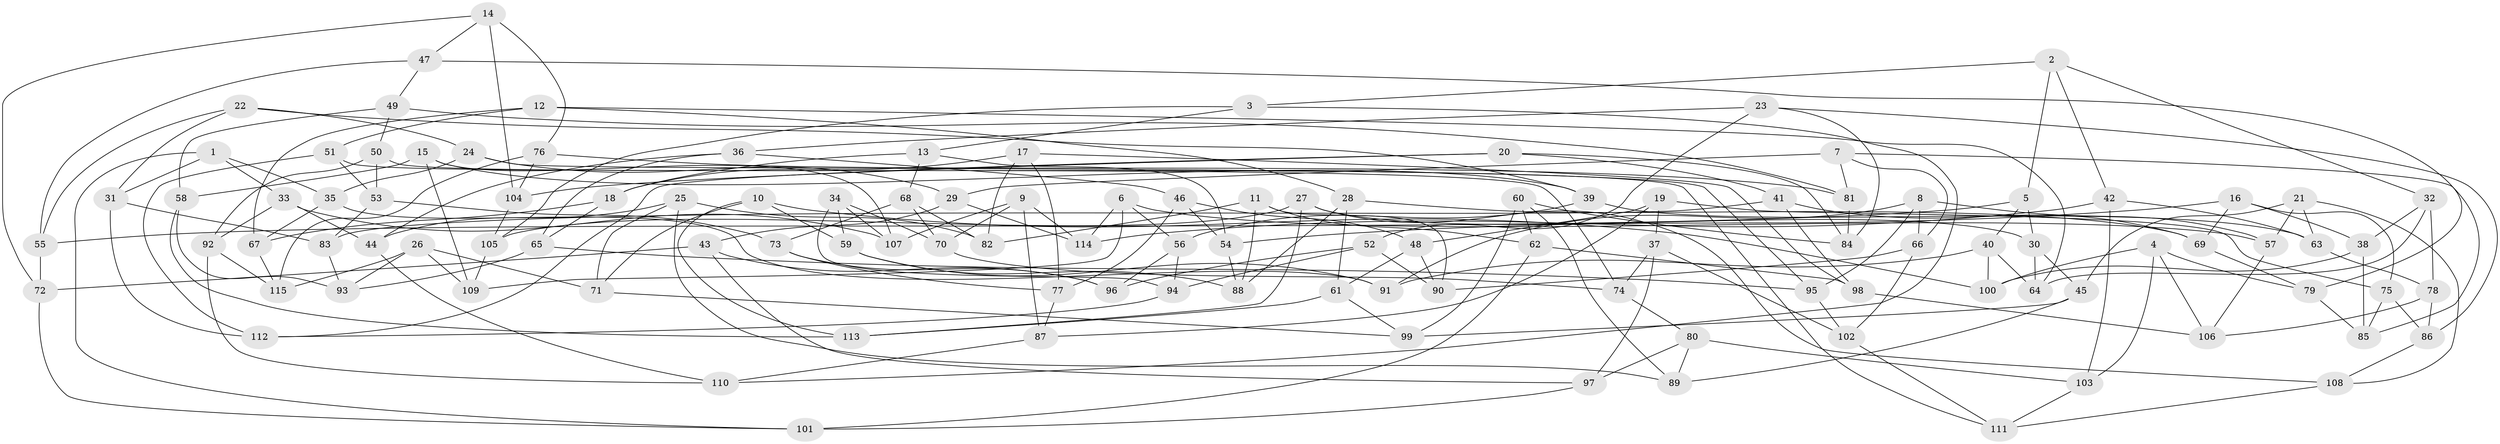 // Generated by graph-tools (version 1.1) at 2025/27/03/09/25 03:27:02]
// undirected, 115 vertices, 230 edges
graph export_dot {
graph [start="1"]
  node [color=gray90,style=filled];
  1;
  2;
  3;
  4;
  5;
  6;
  7;
  8;
  9;
  10;
  11;
  12;
  13;
  14;
  15;
  16;
  17;
  18;
  19;
  20;
  21;
  22;
  23;
  24;
  25;
  26;
  27;
  28;
  29;
  30;
  31;
  32;
  33;
  34;
  35;
  36;
  37;
  38;
  39;
  40;
  41;
  42;
  43;
  44;
  45;
  46;
  47;
  48;
  49;
  50;
  51;
  52;
  53;
  54;
  55;
  56;
  57;
  58;
  59;
  60;
  61;
  62;
  63;
  64;
  65;
  66;
  67;
  68;
  69;
  70;
  71;
  72;
  73;
  74;
  75;
  76;
  77;
  78;
  79;
  80;
  81;
  82;
  83;
  84;
  85;
  86;
  87;
  88;
  89;
  90;
  91;
  92;
  93;
  94;
  95;
  96;
  97;
  98;
  99;
  100;
  101;
  102;
  103;
  104;
  105;
  106;
  107;
  108;
  109;
  110;
  111;
  112;
  113;
  114;
  115;
  1 -- 31;
  1 -- 101;
  1 -- 33;
  1 -- 35;
  2 -- 3;
  2 -- 32;
  2 -- 5;
  2 -- 42;
  3 -- 110;
  3 -- 13;
  3 -- 105;
  4 -- 100;
  4 -- 79;
  4 -- 103;
  4 -- 106;
  5 -- 55;
  5 -- 40;
  5 -- 30;
  6 -- 109;
  6 -- 57;
  6 -- 114;
  6 -- 56;
  7 -- 29;
  7 -- 85;
  7 -- 66;
  7 -- 81;
  8 -- 66;
  8 -- 95;
  8 -- 57;
  8 -- 91;
  9 -- 107;
  9 -- 114;
  9 -- 87;
  9 -- 70;
  10 -- 71;
  10 -- 113;
  10 -- 59;
  10 -- 100;
  11 -- 62;
  11 -- 82;
  11 -- 90;
  11 -- 88;
  12 -- 64;
  12 -- 51;
  12 -- 28;
  12 -- 67;
  13 -- 18;
  13 -- 54;
  13 -- 68;
  14 -- 72;
  14 -- 104;
  14 -- 76;
  14 -- 47;
  15 -- 109;
  15 -- 58;
  15 -- 39;
  15 -- 107;
  16 -- 54;
  16 -- 38;
  16 -- 75;
  16 -- 69;
  17 -- 18;
  17 -- 77;
  17 -- 82;
  17 -- 98;
  18 -- 67;
  18 -- 65;
  19 -- 87;
  19 -- 37;
  19 -- 75;
  19 -- 48;
  20 -- 104;
  20 -- 112;
  20 -- 41;
  20 -- 84;
  21 -- 45;
  21 -- 63;
  21 -- 108;
  21 -- 57;
  22 -- 31;
  22 -- 39;
  22 -- 55;
  22 -- 24;
  23 -- 84;
  23 -- 36;
  23 -- 86;
  23 -- 52;
  24 -- 29;
  24 -- 35;
  24 -- 95;
  25 -- 82;
  25 -- 71;
  25 -- 89;
  25 -- 44;
  26 -- 71;
  26 -- 115;
  26 -- 109;
  26 -- 93;
  27 -- 113;
  27 -- 30;
  27 -- 105;
  27 -- 108;
  28 -- 69;
  28 -- 88;
  28 -- 61;
  29 -- 114;
  29 -- 43;
  30 -- 45;
  30 -- 64;
  31 -- 83;
  31 -- 112;
  32 -- 64;
  32 -- 38;
  32 -- 78;
  33 -- 92;
  33 -- 107;
  33 -- 44;
  34 -- 70;
  34 -- 94;
  34 -- 107;
  34 -- 59;
  35 -- 67;
  35 -- 91;
  36 -- 44;
  36 -- 65;
  36 -- 46;
  37 -- 102;
  37 -- 74;
  37 -- 97;
  38 -- 100;
  38 -- 85;
  39 -- 56;
  39 -- 63;
  40 -- 64;
  40 -- 91;
  40 -- 100;
  41 -- 69;
  41 -- 98;
  41 -- 83;
  42 -- 103;
  42 -- 114;
  42 -- 63;
  43 -- 96;
  43 -- 97;
  43 -- 72;
  44 -- 110;
  45 -- 99;
  45 -- 89;
  46 -- 48;
  46 -- 54;
  46 -- 77;
  47 -- 79;
  47 -- 49;
  47 -- 55;
  48 -- 61;
  48 -- 90;
  49 -- 58;
  49 -- 50;
  49 -- 81;
  50 -- 111;
  50 -- 92;
  50 -- 53;
  51 -- 112;
  51 -- 74;
  51 -- 53;
  52 -- 94;
  52 -- 96;
  52 -- 90;
  53 -- 73;
  53 -- 83;
  54 -- 88;
  55 -- 72;
  56 -- 94;
  56 -- 96;
  57 -- 106;
  58 -- 113;
  58 -- 93;
  59 -- 88;
  59 -- 91;
  60 -- 84;
  60 -- 62;
  60 -- 99;
  60 -- 89;
  61 -- 99;
  61 -- 113;
  62 -- 101;
  62 -- 98;
  63 -- 78;
  65 -- 95;
  65 -- 93;
  66 -- 90;
  66 -- 102;
  67 -- 115;
  68 -- 82;
  68 -- 73;
  68 -- 70;
  69 -- 79;
  70 -- 74;
  71 -- 99;
  72 -- 101;
  73 -- 77;
  73 -- 96;
  74 -- 80;
  75 -- 86;
  75 -- 85;
  76 -- 115;
  76 -- 81;
  76 -- 104;
  77 -- 87;
  78 -- 86;
  78 -- 106;
  79 -- 85;
  80 -- 89;
  80 -- 97;
  80 -- 103;
  81 -- 84;
  83 -- 93;
  86 -- 108;
  87 -- 110;
  92 -- 115;
  92 -- 110;
  94 -- 112;
  95 -- 102;
  97 -- 101;
  98 -- 106;
  102 -- 111;
  103 -- 111;
  104 -- 105;
  105 -- 109;
  108 -- 111;
}
